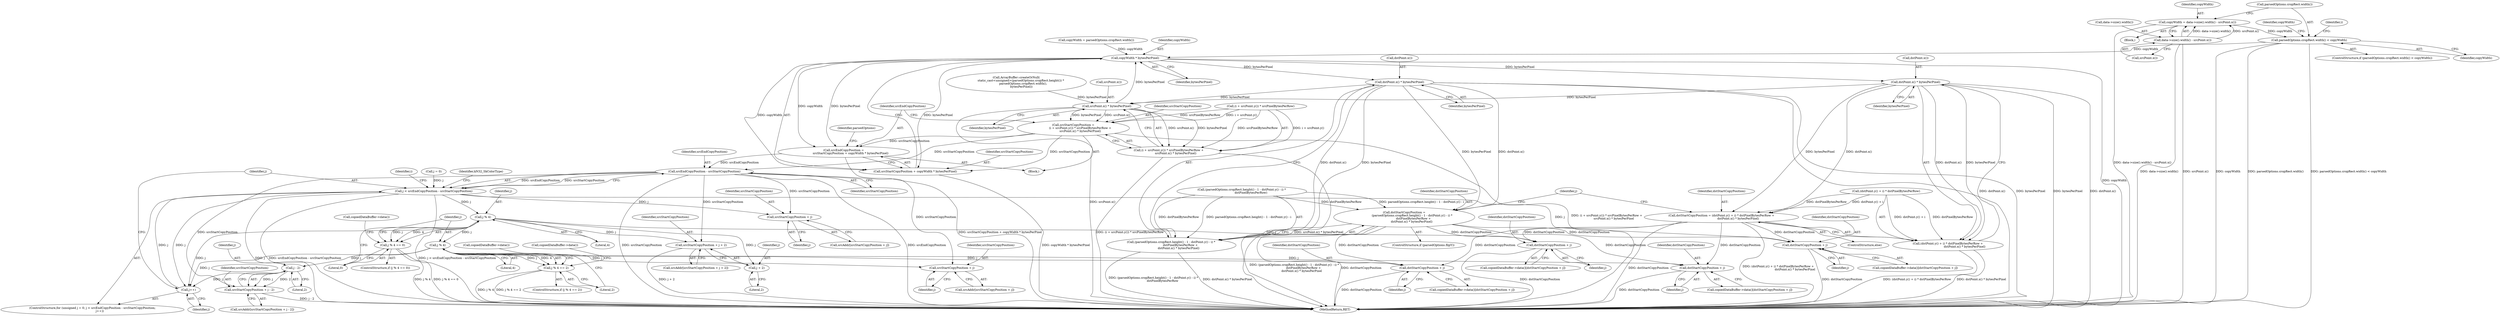 digraph "0_Chrome_d59a4441697f6253e7dc3f7ae5caad6e5fd2c778@API" {
"1000275" [label="(Call,copyWidth = data->size().width() - srcPoint.x())"];
"1000277" [label="(Call,data->size().width() - srcPoint.x())"];
"1000281" [label="(Call,parsedOptions.cropRect.width() < copyWidth)"];
"1000315" [label="(Call,copyWidth * bytesPerPixel)"];
"1000311" [label="(Call,srcEndCopyPosition =\n               srcStartCopyPosition + copyWidth * bytesPerPixel)"];
"1000357" [label="(Call,srcEndCopyPosition - srcStartCopyPosition)"];
"1000355" [label="(Call,j < srcEndCopyPosition - srcStartCopyPosition)"];
"1000360" [label="(Call,j++)"];
"1000370" [label="(Call,j % 4)"];
"1000369" [label="(Call,j % 4 == 0)"];
"1000377" [label="(Call,dstStartCopyPosition + j)"];
"1000382" [label="(Call,srcStartCopyPosition + j + 2)"];
"1000384" [label="(Call,j + 2)"];
"1000390" [label="(Call,j % 4)"];
"1000389" [label="(Call,j % 4 == 2)"];
"1000397" [label="(Call,dstStartCopyPosition + j)"];
"1000404" [label="(Call,j - 2)"];
"1000402" [label="(Call,srcStartCopyPosition + j - 2)"];
"1000411" [label="(Call,dstStartCopyPosition + j)"];
"1000416" [label="(Call,srcStartCopyPosition + j)"];
"1000424" [label="(Call,dstStartCopyPosition + j)"];
"1000429" [label="(Call,srcStartCopyPosition + j)"];
"1000313" [label="(Call,srcStartCopyPosition + copyWidth * bytesPerPixel)"];
"1000335" [label="(Call,dstPoint.x() * bytesPerPixel)"];
"1000307" [label="(Call,srcPoint.x() * bytesPerPixel)"];
"1000299" [label="(Call,srcStartCopyPosition =\n               (i + srcPoint.y()) * srcPixelBytesPerRow +\n               srcPoint.x() * bytesPerPixel)"];
"1000301" [label="(Call,(i + srcPoint.y()) * srcPixelBytesPerRow +\n               srcPoint.x() * bytesPerPixel)"];
"1000323" [label="(Call,dstStartCopyPosition =\n                 (parsedOptions.cropRect.height() - 1 - dstPoint.y() - i) *\n                    dstPixelBytesPerRow +\n                dstPoint.x() * bytesPerPixel)"];
"1000325" [label="(Call,(parsedOptions.cropRect.height() - 1 - dstPoint.y() - i) *\n                    dstPixelBytesPerRow +\n                dstPoint.x() * bytesPerPixel)"];
"1000347" [label="(Call,dstPoint.x() * bytesPerPixel)"];
"1000339" [label="(Call,dstStartCopyPosition = (dstPoint.y() + i) * dstPixelBytesPerRow +\n                                    dstPoint.x() * bytesPerPixel)"];
"1000341" [label="(Call,(dstPoint.y() + i) * dstPixelBytesPerRow +\n                                    dstPoint.x() * bytesPerPixel)"];
"1000321" [label="(Identifier,parsedOptions)"];
"1000382" [label="(Call,srcStartCopyPosition + j + 2)"];
"1000377" [label="(Call,dstStartCopyPosition + j)"];
"1000383" [label="(Identifier,srcStartCopyPosition)"];
"1000397" [label="(Call,dstStartCopyPosition + j)"];
"1000380" [label="(Call,srcAddr[srcStartCopyPosition + j + 2])"];
"1000356" [label="(Identifier,j)"];
"1000290" [label="(Identifier,i)"];
"1000424" [label="(Call,dstStartCopyPosition + j)"];
"1000379" [label="(Identifier,j)"];
"1000313" [label="(Call,srcStartCopyPosition + copyWidth * bytesPerPixel)"];
"1000277" [label="(Call,data->size().width() - srcPoint.x())"];
"1000311" [label="(Call,srcEndCopyPosition =\n               srcStartCopyPosition + copyWidth * bytesPerPixel)"];
"1000326" [label="(Call,(parsedOptions.cropRect.height() - 1 - dstPoint.y() - i) *\n                    dstPixelBytesPerRow)"];
"1000323" [label="(Call,dstStartCopyPosition =\n                 (parsedOptions.cropRect.height() - 1 - dstPoint.y() - i) *\n                    dstPixelBytesPerRow +\n                dstPoint.x() * bytesPerPixel)"];
"1000398" [label="(Identifier,dstStartCopyPosition)"];
"1000296" [label="(Identifier,i)"];
"1000429" [label="(Call,srcStartCopyPosition + j)"];
"1000307" [label="(Call,srcPoint.x() * bytesPerPixel)"];
"1000410" [label="(Call,copiedDataBuffer->data())"];
"1000353" [label="(Identifier,j)"];
"1000370" [label="(Call,j % 4)"];
"1000414" [label="(Call,srcAddr[srcStartCopyPosition + j])"];
"1000226" [label="(Block,)"];
"1000284" [label="(Call,copyWidth = parsedOptions.cropRect.width())"];
"1000308" [label="(Call,srcPoint.x())"];
"1000400" [label="(Call,srcAddr[srcStartCopyPosition + j - 2])"];
"1000315" [label="(Call,copyWidth * bytesPerPixel)"];
"1000395" [label="(Call,copiedDataBuffer->data()[dstStartCopyPosition + j])"];
"1000412" [label="(Identifier,dstStartCopyPosition)"];
"1000406" [label="(Literal,2)"];
"1000403" [label="(Identifier,srcStartCopyPosition)"];
"1000279" [label="(Call,srcPoint.x())"];
"1000349" [label="(Identifier,bytesPerPixel)"];
"1000282" [label="(Call,parsedOptions.cropRect.width())"];
"1000348" [label="(Call,dstPoint.x())"];
"1000405" [label="(Identifier,j)"];
"1000361" [label="(Identifier,j)"];
"1000336" [label="(Call,dstPoint.x())"];
"1000386" [label="(Literal,2)"];
"1000205" [label="(Call,ArrayBuffer::createOrNull(\n          static_cast<unsigned>(parsedOptions.cropRect.height()) *\n               parsedOptions.cropRect.width(),\n           bytesPerPixel))"];
"1000431" [label="(Identifier,j)"];
"1000425" [label="(Identifier,dstStartCopyPosition)"];
"1000352" [label="(Call,j = 0)"];
"1000340" [label="(Identifier,dstStartCopyPosition)"];
"1000390" [label="(Call,j % 4)"];
"1000297" [label="(Block,)"];
"1000302" [label="(Call,(i + srcPoint.y()) * srcPixelBytesPerRow)"];
"1000402" [label="(Call,srcStartCopyPosition + j - 2)"];
"1000365" [label="(Identifier,kN32_SkColorType)"];
"1000411" [label="(Call,dstStartCopyPosition + j)"];
"1000384" [label="(Call,j + 2)"];
"1000391" [label="(Identifier,j)"];
"1000300" [label="(Identifier,srcStartCopyPosition)"];
"1000359" [label="(Identifier,srcStartCopyPosition)"];
"1000389" [label="(Call,j % 4 == 2)"];
"1000426" [label="(Identifier,j)"];
"1000278" [label="(Call,data->size().width())"];
"1000335" [label="(Call,dstPoint.x() * bytesPerPixel)"];
"1000299" [label="(Call,srcStartCopyPosition =\n               (i + srcPoint.y()) * srcPixelBytesPerRow +\n               srcPoint.x() * bytesPerPixel)"];
"1000416" [label="(Call,srcStartCopyPosition + j)"];
"1000309" [label="(Identifier,bytesPerPixel)"];
"1000324" [label="(Identifier,dstStartCopyPosition)"];
"1000301" [label="(Call,(i + srcPoint.y()) * srcPixelBytesPerRow +\n               srcPoint.x() * bytesPerPixel)"];
"1000369" [label="(Call,j % 4 == 0)"];
"1000276" [label="(Identifier,copyWidth)"];
"1000325" [label="(Call,(parsedOptions.cropRect.height() - 1 - dstPoint.y() - i) *\n                    dstPixelBytesPerRow +\n                dstPoint.x() * bytesPerPixel)"];
"1000342" [label="(Call,(dstPoint.y() + i) * dstPixelBytesPerRow)"];
"1000375" [label="(Call,copiedDataBuffer->data()[dstStartCopyPosition + j])"];
"1000404" [label="(Call,j - 2)"];
"1000341" [label="(Call,(dstPoint.y() + i) * dstPixelBytesPerRow +\n                                    dstPoint.x() * bytesPerPixel)"];
"1000422" [label="(Call,copiedDataBuffer->data()[dstStartCopyPosition + j])"];
"1000338" [label="(ControlStructure,else)"];
"1000275" [label="(Call,copyWidth = data->size().width() - srcPoint.x())"];
"1000316" [label="(Identifier,copyWidth)"];
"1000372" [label="(Literal,4)"];
"1000317" [label="(Identifier,bytesPerPixel)"];
"1000357" [label="(Call,srcEndCopyPosition - srcStartCopyPosition)"];
"1000393" [label="(Literal,2)"];
"1000355" [label="(Call,j < srcEndCopyPosition - srcStartCopyPosition)"];
"1000312" [label="(Identifier,srcEndCopyPosition)"];
"1000360" [label="(Call,j++)"];
"1000280" [label="(ControlStructure,if (parsedOptions.cropRect.width() < copyWidth))"];
"1000368" [label="(ControlStructure,if (j % 4 == 0))"];
"1000418" [label="(Identifier,j)"];
"1000347" [label="(Call,dstPoint.x() * bytesPerPixel)"];
"1000413" [label="(Identifier,j)"];
"1000373" [label="(Literal,0)"];
"1000396" [label="(Call,copiedDataBuffer->data())"];
"1000430" [label="(Identifier,srcStartCopyPosition)"];
"1000385" [label="(Identifier,j)"];
"1000285" [label="(Identifier,copyWidth)"];
"1000399" [label="(Identifier,j)"];
"1000371" [label="(Identifier,j)"];
"1000594" [label="(MethodReturn,RET)"];
"1000417" [label="(Identifier,srcStartCopyPosition)"];
"1000283" [label="(Identifier,copyWidth)"];
"1000376" [label="(Call,copiedDataBuffer->data())"];
"1000314" [label="(Identifier,srcStartCopyPosition)"];
"1000350" [label="(ControlStructure,for (unsigned j = 0; j < srcEndCopyPosition - srcStartCopyPosition;\n                j++))"];
"1000427" [label="(Call,srcAddr[srcStartCopyPosition + j])"];
"1000378" [label="(Identifier,dstStartCopyPosition)"];
"1000358" [label="(Identifier,srcEndCopyPosition)"];
"1000281" [label="(Call,parsedOptions.cropRect.width() < copyWidth)"];
"1000392" [label="(Literal,4)"];
"1000339" [label="(Call,dstStartCopyPosition = (dstPoint.y() + i) * dstPixelBytesPerRow +\n                                    dstPoint.x() * bytesPerPixel)"];
"1000388" [label="(ControlStructure,if (j % 4 == 2))"];
"1000337" [label="(Identifier,bytesPerPixel)"];
"1000319" [label="(ControlStructure,if (parsedOptions.flipY))"];
"1000409" [label="(Call,copiedDataBuffer->data()[dstStartCopyPosition + j])"];
"1000275" -> "1000226"  [label="AST: "];
"1000275" -> "1000277"  [label="CFG: "];
"1000276" -> "1000275"  [label="AST: "];
"1000277" -> "1000275"  [label="AST: "];
"1000282" -> "1000275"  [label="CFG: "];
"1000275" -> "1000594"  [label="DDG: data->size().width() - srcPoint.x()"];
"1000277" -> "1000275"  [label="DDG: data->size().width()"];
"1000277" -> "1000275"  [label="DDG: srcPoint.x()"];
"1000275" -> "1000281"  [label="DDG: copyWidth"];
"1000277" -> "1000279"  [label="CFG: "];
"1000278" -> "1000277"  [label="AST: "];
"1000279" -> "1000277"  [label="AST: "];
"1000277" -> "1000594"  [label="DDG: data->size().width()"];
"1000277" -> "1000594"  [label="DDG: srcPoint.x()"];
"1000281" -> "1000280"  [label="AST: "];
"1000281" -> "1000283"  [label="CFG: "];
"1000282" -> "1000281"  [label="AST: "];
"1000283" -> "1000281"  [label="AST: "];
"1000285" -> "1000281"  [label="CFG: "];
"1000290" -> "1000281"  [label="CFG: "];
"1000281" -> "1000594"  [label="DDG: parsedOptions.cropRect.width()"];
"1000281" -> "1000594"  [label="DDG: parsedOptions.cropRect.width() < copyWidth"];
"1000281" -> "1000594"  [label="DDG: copyWidth"];
"1000281" -> "1000315"  [label="DDG: copyWidth"];
"1000315" -> "1000313"  [label="AST: "];
"1000315" -> "1000317"  [label="CFG: "];
"1000316" -> "1000315"  [label="AST: "];
"1000317" -> "1000315"  [label="AST: "];
"1000313" -> "1000315"  [label="CFG: "];
"1000315" -> "1000594"  [label="DDG: copyWidth"];
"1000315" -> "1000311"  [label="DDG: copyWidth"];
"1000315" -> "1000311"  [label="DDG: bytesPerPixel"];
"1000315" -> "1000313"  [label="DDG: copyWidth"];
"1000315" -> "1000313"  [label="DDG: bytesPerPixel"];
"1000284" -> "1000315"  [label="DDG: copyWidth"];
"1000307" -> "1000315"  [label="DDG: bytesPerPixel"];
"1000315" -> "1000335"  [label="DDG: bytesPerPixel"];
"1000315" -> "1000347"  [label="DDG: bytesPerPixel"];
"1000311" -> "1000297"  [label="AST: "];
"1000311" -> "1000313"  [label="CFG: "];
"1000312" -> "1000311"  [label="AST: "];
"1000313" -> "1000311"  [label="AST: "];
"1000321" -> "1000311"  [label="CFG: "];
"1000311" -> "1000594"  [label="DDG: srcStartCopyPosition + copyWidth * bytesPerPixel"];
"1000299" -> "1000311"  [label="DDG: srcStartCopyPosition"];
"1000311" -> "1000357"  [label="DDG: srcEndCopyPosition"];
"1000357" -> "1000355"  [label="AST: "];
"1000357" -> "1000359"  [label="CFG: "];
"1000358" -> "1000357"  [label="AST: "];
"1000359" -> "1000357"  [label="AST: "];
"1000355" -> "1000357"  [label="CFG: "];
"1000357" -> "1000594"  [label="DDG: srcEndCopyPosition"];
"1000357" -> "1000594"  [label="DDG: srcStartCopyPosition"];
"1000357" -> "1000355"  [label="DDG: srcEndCopyPosition"];
"1000357" -> "1000355"  [label="DDG: srcStartCopyPosition"];
"1000299" -> "1000357"  [label="DDG: srcStartCopyPosition"];
"1000357" -> "1000382"  [label="DDG: srcStartCopyPosition"];
"1000357" -> "1000402"  [label="DDG: srcStartCopyPosition"];
"1000357" -> "1000416"  [label="DDG: srcStartCopyPosition"];
"1000357" -> "1000429"  [label="DDG: srcStartCopyPosition"];
"1000355" -> "1000350"  [label="AST: "];
"1000356" -> "1000355"  [label="AST: "];
"1000365" -> "1000355"  [label="CFG: "];
"1000296" -> "1000355"  [label="CFG: "];
"1000355" -> "1000594"  [label="DDG: j"];
"1000355" -> "1000594"  [label="DDG: srcEndCopyPosition - srcStartCopyPosition"];
"1000355" -> "1000594"  [label="DDG: j < srcEndCopyPosition - srcStartCopyPosition"];
"1000360" -> "1000355"  [label="DDG: j"];
"1000352" -> "1000355"  [label="DDG: j"];
"1000355" -> "1000360"  [label="DDG: j"];
"1000355" -> "1000370"  [label="DDG: j"];
"1000355" -> "1000424"  [label="DDG: j"];
"1000355" -> "1000429"  [label="DDG: j"];
"1000360" -> "1000350"  [label="AST: "];
"1000360" -> "1000361"  [label="CFG: "];
"1000361" -> "1000360"  [label="AST: "];
"1000356" -> "1000360"  [label="CFG: "];
"1000404" -> "1000360"  [label="DDG: j"];
"1000390" -> "1000360"  [label="DDG: j"];
"1000370" -> "1000360"  [label="DDG: j"];
"1000370" -> "1000369"  [label="AST: "];
"1000370" -> "1000372"  [label="CFG: "];
"1000371" -> "1000370"  [label="AST: "];
"1000372" -> "1000370"  [label="AST: "];
"1000373" -> "1000370"  [label="CFG: "];
"1000370" -> "1000369"  [label="DDG: j"];
"1000370" -> "1000369"  [label="DDG: 4"];
"1000370" -> "1000377"  [label="DDG: j"];
"1000370" -> "1000382"  [label="DDG: j"];
"1000370" -> "1000384"  [label="DDG: j"];
"1000370" -> "1000390"  [label="DDG: j"];
"1000369" -> "1000368"  [label="AST: "];
"1000369" -> "1000373"  [label="CFG: "];
"1000373" -> "1000369"  [label="AST: "];
"1000376" -> "1000369"  [label="CFG: "];
"1000391" -> "1000369"  [label="CFG: "];
"1000369" -> "1000594"  [label="DDG: j % 4 == 0"];
"1000369" -> "1000594"  [label="DDG: j % 4"];
"1000377" -> "1000375"  [label="AST: "];
"1000377" -> "1000379"  [label="CFG: "];
"1000378" -> "1000377"  [label="AST: "];
"1000379" -> "1000377"  [label="AST: "];
"1000375" -> "1000377"  [label="CFG: "];
"1000377" -> "1000594"  [label="DDG: dstStartCopyPosition"];
"1000339" -> "1000377"  [label="DDG: dstStartCopyPosition"];
"1000323" -> "1000377"  [label="DDG: dstStartCopyPosition"];
"1000382" -> "1000380"  [label="AST: "];
"1000382" -> "1000384"  [label="CFG: "];
"1000383" -> "1000382"  [label="AST: "];
"1000384" -> "1000382"  [label="AST: "];
"1000380" -> "1000382"  [label="CFG: "];
"1000382" -> "1000594"  [label="DDG: j + 2"];
"1000384" -> "1000386"  [label="CFG: "];
"1000385" -> "1000384"  [label="AST: "];
"1000386" -> "1000384"  [label="AST: "];
"1000390" -> "1000389"  [label="AST: "];
"1000390" -> "1000392"  [label="CFG: "];
"1000391" -> "1000390"  [label="AST: "];
"1000392" -> "1000390"  [label="AST: "];
"1000393" -> "1000390"  [label="CFG: "];
"1000390" -> "1000389"  [label="DDG: j"];
"1000390" -> "1000389"  [label="DDG: 4"];
"1000390" -> "1000397"  [label="DDG: j"];
"1000390" -> "1000404"  [label="DDG: j"];
"1000390" -> "1000411"  [label="DDG: j"];
"1000390" -> "1000416"  [label="DDG: j"];
"1000389" -> "1000388"  [label="AST: "];
"1000389" -> "1000393"  [label="CFG: "];
"1000393" -> "1000389"  [label="AST: "];
"1000396" -> "1000389"  [label="CFG: "];
"1000410" -> "1000389"  [label="CFG: "];
"1000389" -> "1000594"  [label="DDG: j % 4 == 2"];
"1000389" -> "1000594"  [label="DDG: j % 4"];
"1000397" -> "1000395"  [label="AST: "];
"1000397" -> "1000399"  [label="CFG: "];
"1000398" -> "1000397"  [label="AST: "];
"1000399" -> "1000397"  [label="AST: "];
"1000395" -> "1000397"  [label="CFG: "];
"1000397" -> "1000594"  [label="DDG: dstStartCopyPosition"];
"1000339" -> "1000397"  [label="DDG: dstStartCopyPosition"];
"1000323" -> "1000397"  [label="DDG: dstStartCopyPosition"];
"1000404" -> "1000402"  [label="AST: "];
"1000404" -> "1000406"  [label="CFG: "];
"1000405" -> "1000404"  [label="AST: "];
"1000406" -> "1000404"  [label="AST: "];
"1000402" -> "1000404"  [label="CFG: "];
"1000404" -> "1000402"  [label="DDG: j"];
"1000404" -> "1000402"  [label="DDG: 2"];
"1000402" -> "1000400"  [label="AST: "];
"1000403" -> "1000402"  [label="AST: "];
"1000400" -> "1000402"  [label="CFG: "];
"1000402" -> "1000594"  [label="DDG: j - 2"];
"1000411" -> "1000409"  [label="AST: "];
"1000411" -> "1000413"  [label="CFG: "];
"1000412" -> "1000411"  [label="AST: "];
"1000413" -> "1000411"  [label="AST: "];
"1000409" -> "1000411"  [label="CFG: "];
"1000411" -> "1000594"  [label="DDG: dstStartCopyPosition"];
"1000339" -> "1000411"  [label="DDG: dstStartCopyPosition"];
"1000323" -> "1000411"  [label="DDG: dstStartCopyPosition"];
"1000416" -> "1000414"  [label="AST: "];
"1000416" -> "1000418"  [label="CFG: "];
"1000417" -> "1000416"  [label="AST: "];
"1000418" -> "1000416"  [label="AST: "];
"1000414" -> "1000416"  [label="CFG: "];
"1000424" -> "1000422"  [label="AST: "];
"1000424" -> "1000426"  [label="CFG: "];
"1000425" -> "1000424"  [label="AST: "];
"1000426" -> "1000424"  [label="AST: "];
"1000422" -> "1000424"  [label="CFG: "];
"1000424" -> "1000594"  [label="DDG: dstStartCopyPosition"];
"1000339" -> "1000424"  [label="DDG: dstStartCopyPosition"];
"1000323" -> "1000424"  [label="DDG: dstStartCopyPosition"];
"1000429" -> "1000427"  [label="AST: "];
"1000429" -> "1000431"  [label="CFG: "];
"1000430" -> "1000429"  [label="AST: "];
"1000431" -> "1000429"  [label="AST: "];
"1000427" -> "1000429"  [label="CFG: "];
"1000314" -> "1000313"  [label="AST: "];
"1000313" -> "1000594"  [label="DDG: copyWidth * bytesPerPixel"];
"1000299" -> "1000313"  [label="DDG: srcStartCopyPosition"];
"1000335" -> "1000325"  [label="AST: "];
"1000335" -> "1000337"  [label="CFG: "];
"1000336" -> "1000335"  [label="AST: "];
"1000337" -> "1000335"  [label="AST: "];
"1000325" -> "1000335"  [label="CFG: "];
"1000335" -> "1000594"  [label="DDG: dstPoint.x()"];
"1000335" -> "1000594"  [label="DDG: bytesPerPixel"];
"1000335" -> "1000307"  [label="DDG: bytesPerPixel"];
"1000335" -> "1000323"  [label="DDG: dstPoint.x()"];
"1000335" -> "1000323"  [label="DDG: bytesPerPixel"];
"1000335" -> "1000325"  [label="DDG: dstPoint.x()"];
"1000335" -> "1000325"  [label="DDG: bytesPerPixel"];
"1000307" -> "1000301"  [label="AST: "];
"1000307" -> "1000309"  [label="CFG: "];
"1000308" -> "1000307"  [label="AST: "];
"1000309" -> "1000307"  [label="AST: "];
"1000301" -> "1000307"  [label="CFG: "];
"1000307" -> "1000594"  [label="DDG: srcPoint.x()"];
"1000307" -> "1000299"  [label="DDG: srcPoint.x()"];
"1000307" -> "1000299"  [label="DDG: bytesPerPixel"];
"1000307" -> "1000301"  [label="DDG: srcPoint.x()"];
"1000307" -> "1000301"  [label="DDG: bytesPerPixel"];
"1000347" -> "1000307"  [label="DDG: bytesPerPixel"];
"1000205" -> "1000307"  [label="DDG: bytesPerPixel"];
"1000299" -> "1000297"  [label="AST: "];
"1000299" -> "1000301"  [label="CFG: "];
"1000300" -> "1000299"  [label="AST: "];
"1000301" -> "1000299"  [label="AST: "];
"1000312" -> "1000299"  [label="CFG: "];
"1000299" -> "1000594"  [label="DDG: (i + srcPoint.y()) * srcPixelBytesPerRow +\n               srcPoint.x() * bytesPerPixel"];
"1000302" -> "1000299"  [label="DDG: i + srcPoint.y()"];
"1000302" -> "1000299"  [label="DDG: srcPixelBytesPerRow"];
"1000302" -> "1000301"  [label="AST: "];
"1000301" -> "1000594"  [label="DDG: srcPoint.x() * bytesPerPixel"];
"1000301" -> "1000594"  [label="DDG: (i + srcPoint.y()) * srcPixelBytesPerRow"];
"1000302" -> "1000301"  [label="DDG: i + srcPoint.y()"];
"1000302" -> "1000301"  [label="DDG: srcPixelBytesPerRow"];
"1000323" -> "1000319"  [label="AST: "];
"1000323" -> "1000325"  [label="CFG: "];
"1000324" -> "1000323"  [label="AST: "];
"1000325" -> "1000323"  [label="AST: "];
"1000353" -> "1000323"  [label="CFG: "];
"1000323" -> "1000594"  [label="DDG: dstStartCopyPosition"];
"1000323" -> "1000594"  [label="DDG: (parsedOptions.cropRect.height() - 1 - dstPoint.y() - i) *\n                    dstPixelBytesPerRow +\n                dstPoint.x() * bytesPerPixel"];
"1000326" -> "1000323"  [label="DDG: parsedOptions.cropRect.height() - 1 - dstPoint.y() - i"];
"1000326" -> "1000323"  [label="DDG: dstPixelBytesPerRow"];
"1000326" -> "1000325"  [label="AST: "];
"1000325" -> "1000594"  [label="DDG: (parsedOptions.cropRect.height() - 1 - dstPoint.y() - i) *\n                    dstPixelBytesPerRow"];
"1000325" -> "1000594"  [label="DDG: dstPoint.x() * bytesPerPixel"];
"1000326" -> "1000325"  [label="DDG: parsedOptions.cropRect.height() - 1 - dstPoint.y() - i"];
"1000326" -> "1000325"  [label="DDG: dstPixelBytesPerRow"];
"1000347" -> "1000341"  [label="AST: "];
"1000347" -> "1000349"  [label="CFG: "];
"1000348" -> "1000347"  [label="AST: "];
"1000349" -> "1000347"  [label="AST: "];
"1000341" -> "1000347"  [label="CFG: "];
"1000347" -> "1000594"  [label="DDG: bytesPerPixel"];
"1000347" -> "1000594"  [label="DDG: dstPoint.x()"];
"1000347" -> "1000339"  [label="DDG: dstPoint.x()"];
"1000347" -> "1000339"  [label="DDG: bytesPerPixel"];
"1000347" -> "1000341"  [label="DDG: dstPoint.x()"];
"1000347" -> "1000341"  [label="DDG: bytesPerPixel"];
"1000339" -> "1000338"  [label="AST: "];
"1000339" -> "1000341"  [label="CFG: "];
"1000340" -> "1000339"  [label="AST: "];
"1000341" -> "1000339"  [label="AST: "];
"1000353" -> "1000339"  [label="CFG: "];
"1000339" -> "1000594"  [label="DDG: dstStartCopyPosition"];
"1000339" -> "1000594"  [label="DDG: (dstPoint.y() + i) * dstPixelBytesPerRow +\n                                    dstPoint.x() * bytesPerPixel"];
"1000342" -> "1000339"  [label="DDG: dstPoint.y() + i"];
"1000342" -> "1000339"  [label="DDG: dstPixelBytesPerRow"];
"1000342" -> "1000341"  [label="AST: "];
"1000341" -> "1000594"  [label="DDG: dstPoint.x() * bytesPerPixel"];
"1000341" -> "1000594"  [label="DDG: (dstPoint.y() + i) * dstPixelBytesPerRow"];
"1000342" -> "1000341"  [label="DDG: dstPoint.y() + i"];
"1000342" -> "1000341"  [label="DDG: dstPixelBytesPerRow"];
}
